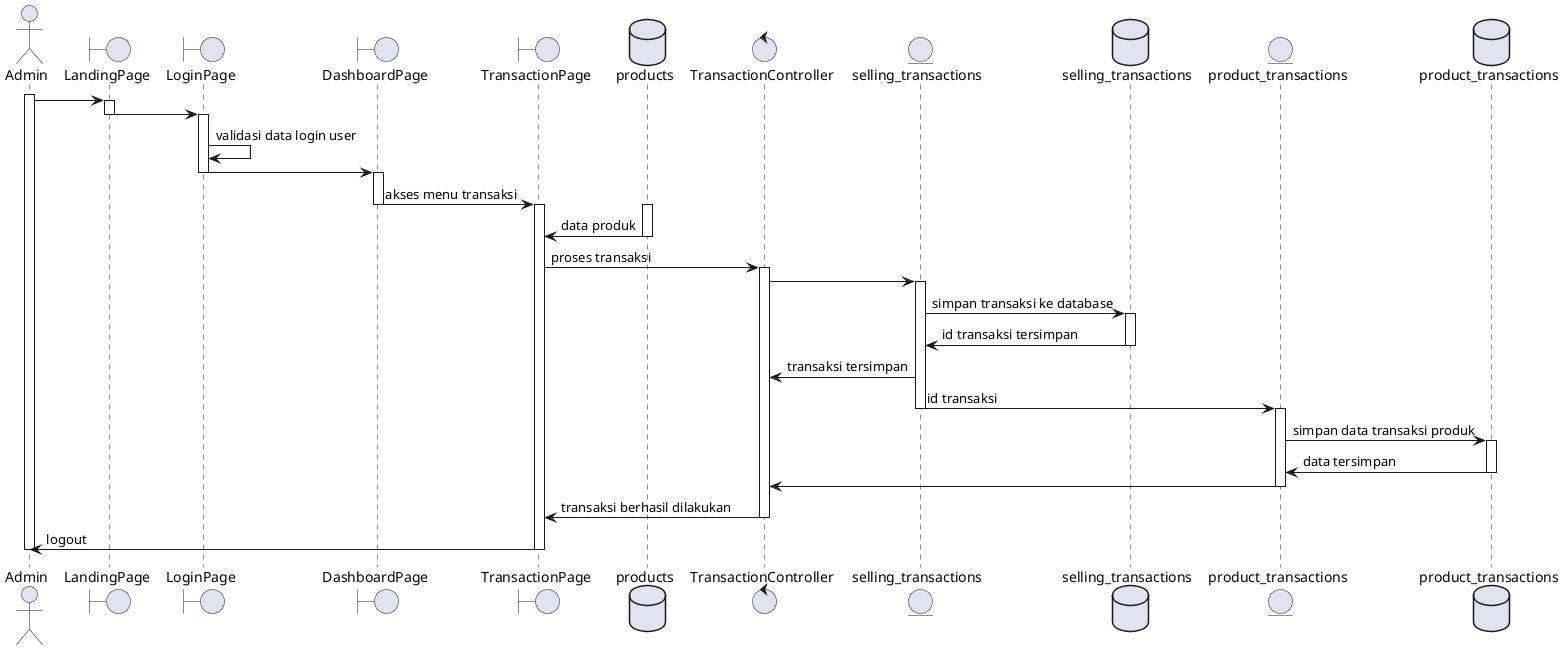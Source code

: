 @startuml

actor Admin as admin
boundary LandingPage as landing_page
boundary LoginPage as login_page
boundary DashboardPage as admin_page
boundary TransactionPage as transaction_page
database products as products_table
control TransactionController as transaction_controller

entity selling_transactions as selling_transactions_entity
database selling_transactions as selling_transactions_table
entity product_transactions as product_transactions_entity
database product_transactions as product_transactions_table


activate admin
admin -> landing_page

activate landing_page
landing_page -> login_page
deactivate landing_page

activate login_page
login_page -> login_page : validasi data login user

login_page -> admin_page
deactivate login_page

activate admin_page
admin_page -> transaction_page : akses menu transaksi
deactivate admin_page

activate transaction_page
activate products_table

products_table -> transaction_page : data produk
deactivate products_table

transaction_page -> transaction_controller : proses transaksi
activate transaction_controller 

transaction_controller -> selling_transactions_entity
activate selling_transactions_entity
selling_transactions_entity -> selling_transactions_table : simpan transaksi ke database
activate selling_transactions_table
selling_transactions_table -> selling_transactions_entity : id transaksi tersimpan
deactivate selling_transactions_table
selling_transactions_entity -> transaction_controller : transaksi tersimpan

selling_transactions_entity -> product_transactions_entity : id transaksi
deactivate selling_transactions_entity

activate product_transactions_entity
product_transactions_entity -> product_transactions_table : simpan data transaksi produk
activate product_transactions_table
product_transactions_table -> product_transactions_entity : data tersimpan
deactivate product_transactions_table

product_transactions_entity -> transaction_controller
deactivate product_transactions_entity

transaction_controller -> transaction_page : transaksi berhasil dilakukan
deactivate transaction_controller

transaction_page -> admin : logout
deactivate transaction_page

deactivate admin


' transaction_controller -> product_transactions_entity
' activate product_transactions_entity








@enduml